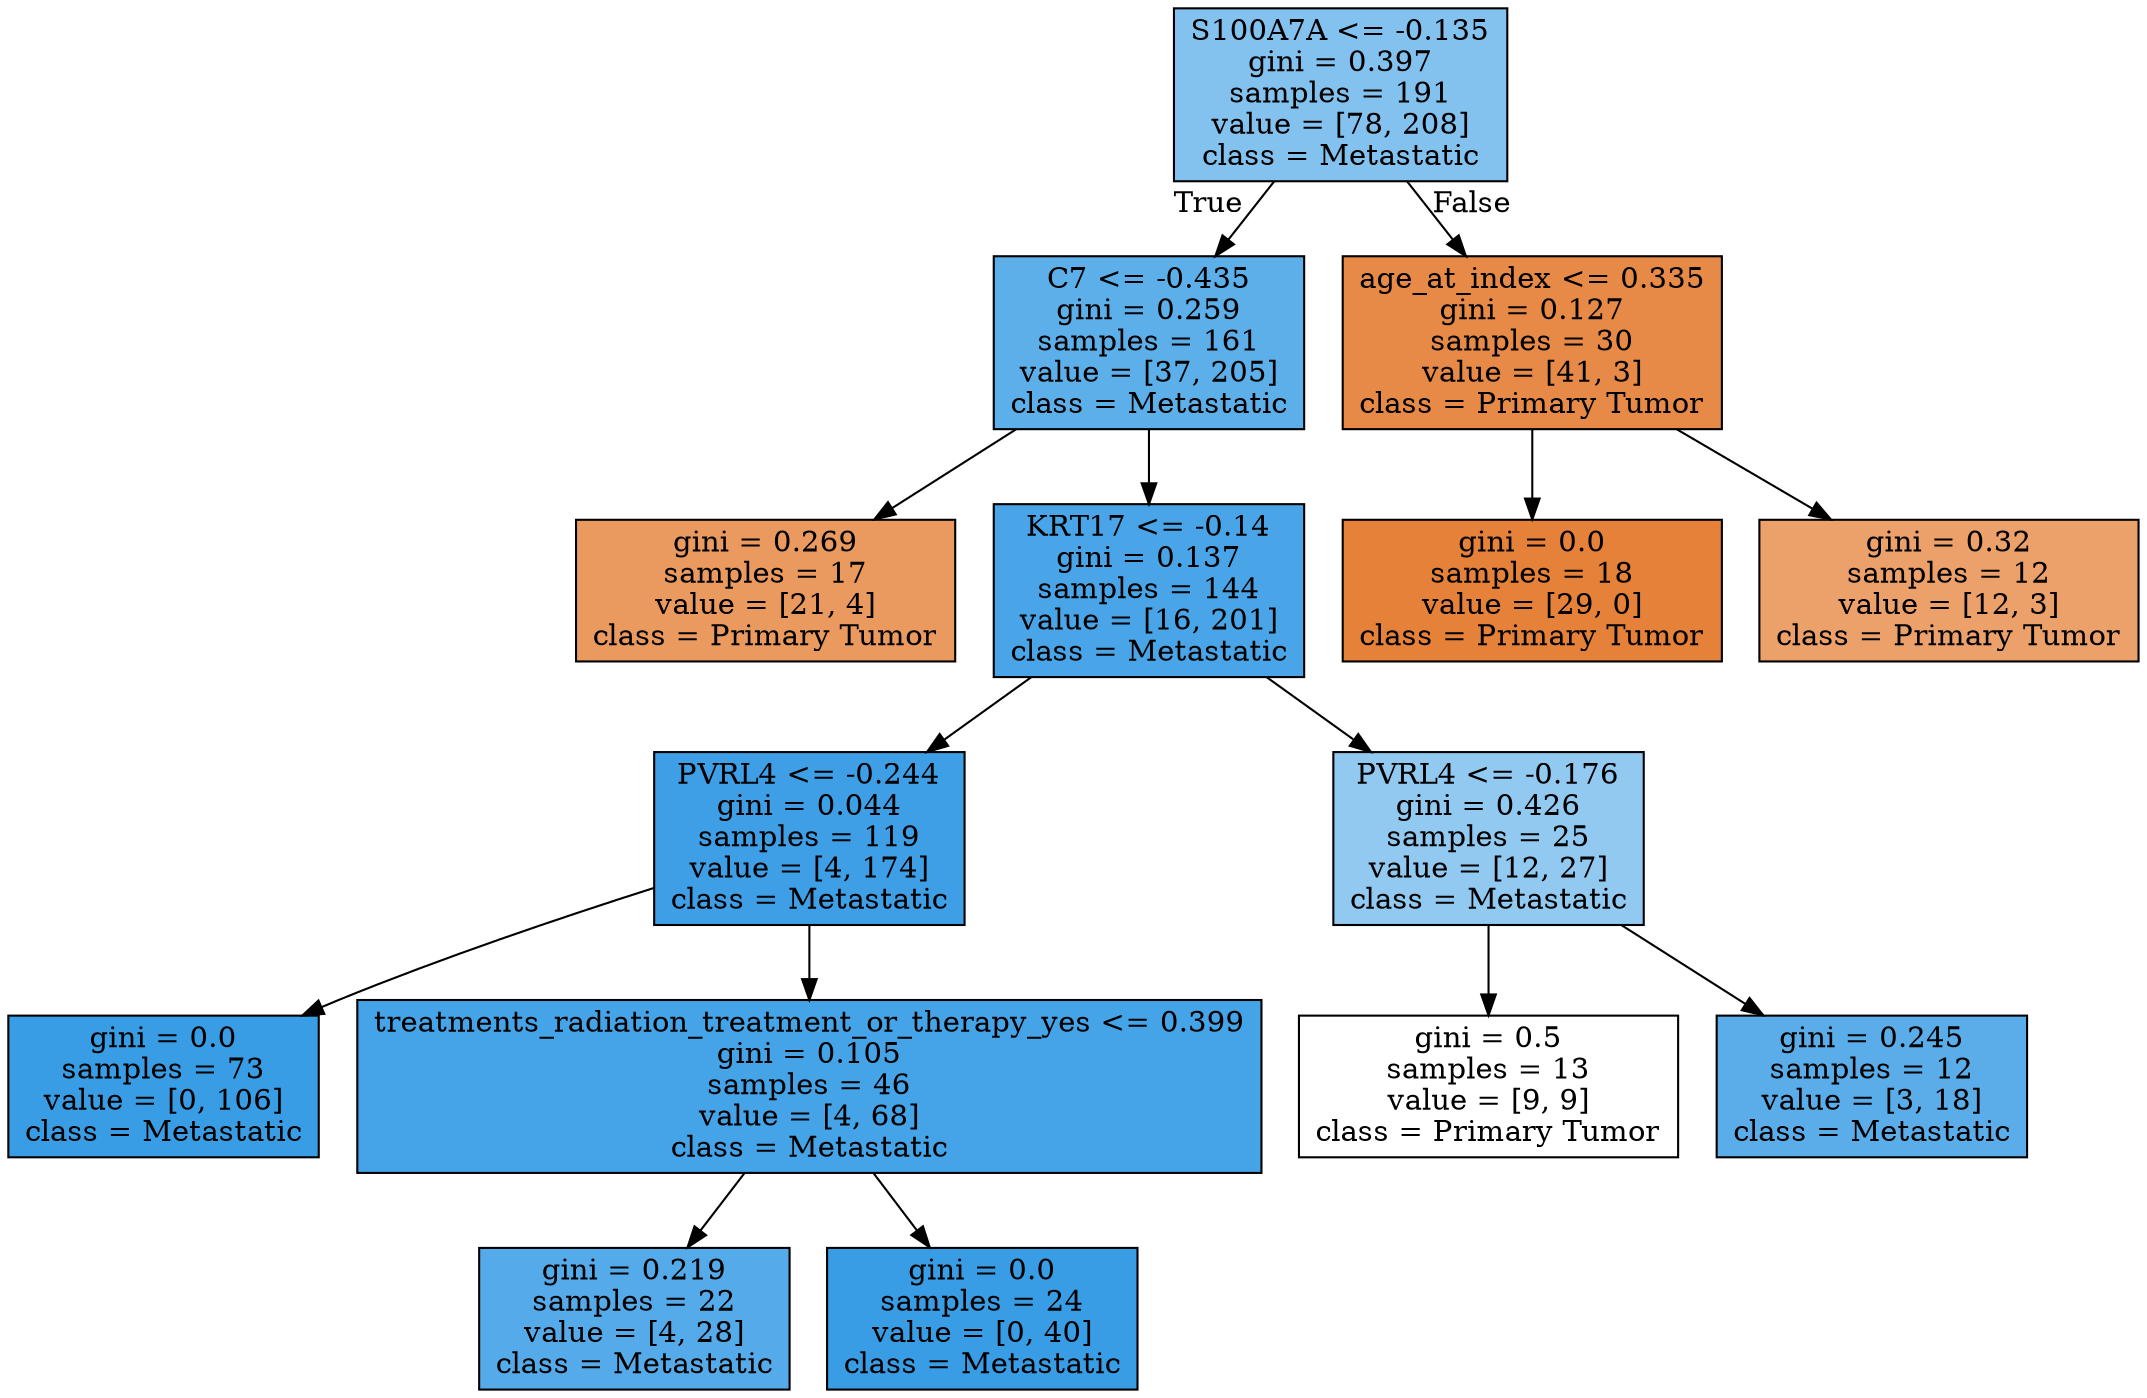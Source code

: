 digraph Tree {
node [shape=box, style="filled", color="black"] ;
0 [label="S100A7A <= -0.135\ngini = 0.397\nsamples = 191\nvalue = [78, 208]\nclass = Metastatic", fillcolor="#83c2ef"] ;
1 [label="C7 <= -0.435\ngini = 0.259\nsamples = 161\nvalue = [37, 205]\nclass = Metastatic", fillcolor="#5dafea"] ;
0 -> 1 [labeldistance=2.5, labelangle=45, headlabel="True"] ;
2 [label="gini = 0.269\nsamples = 17\nvalue = [21, 4]\nclass = Primary Tumor", fillcolor="#ea995f"] ;
1 -> 2 ;
3 [label="KRT17 <= -0.14\ngini = 0.137\nsamples = 144\nvalue = [16, 201]\nclass = Metastatic", fillcolor="#49a5e7"] ;
1 -> 3 ;
4 [label="PVRL4 <= -0.244\ngini = 0.044\nsamples = 119\nvalue = [4, 174]\nclass = Metastatic", fillcolor="#3e9fe6"] ;
3 -> 4 ;
5 [label="gini = 0.0\nsamples = 73\nvalue = [0, 106]\nclass = Metastatic", fillcolor="#399de5"] ;
4 -> 5 ;
6 [label="treatments_radiation_treatment_or_therapy_yes <= 0.399\ngini = 0.105\nsamples = 46\nvalue = [4, 68]\nclass = Metastatic", fillcolor="#45a3e7"] ;
4 -> 6 ;
7 [label="gini = 0.219\nsamples = 22\nvalue = [4, 28]\nclass = Metastatic", fillcolor="#55abe9"] ;
6 -> 7 ;
8 [label="gini = 0.0\nsamples = 24\nvalue = [0, 40]\nclass = Metastatic", fillcolor="#399de5"] ;
6 -> 8 ;
9 [label="PVRL4 <= -0.176\ngini = 0.426\nsamples = 25\nvalue = [12, 27]\nclass = Metastatic", fillcolor="#91c9f1"] ;
3 -> 9 ;
10 [label="gini = 0.5\nsamples = 13\nvalue = [9, 9]\nclass = Primary Tumor", fillcolor="#ffffff"] ;
9 -> 10 ;
11 [label="gini = 0.245\nsamples = 12\nvalue = [3, 18]\nclass = Metastatic", fillcolor="#5aade9"] ;
9 -> 11 ;
12 [label="age_at_index <= 0.335\ngini = 0.127\nsamples = 30\nvalue = [41, 3]\nclass = Primary Tumor", fillcolor="#e78a47"] ;
0 -> 12 [labeldistance=2.5, labelangle=-45, headlabel="False"] ;
13 [label="gini = 0.0\nsamples = 18\nvalue = [29, 0]\nclass = Primary Tumor", fillcolor="#e58139"] ;
12 -> 13 ;
14 [label="gini = 0.32\nsamples = 12\nvalue = [12, 3]\nclass = Primary Tumor", fillcolor="#eca06a"] ;
12 -> 14 ;
}